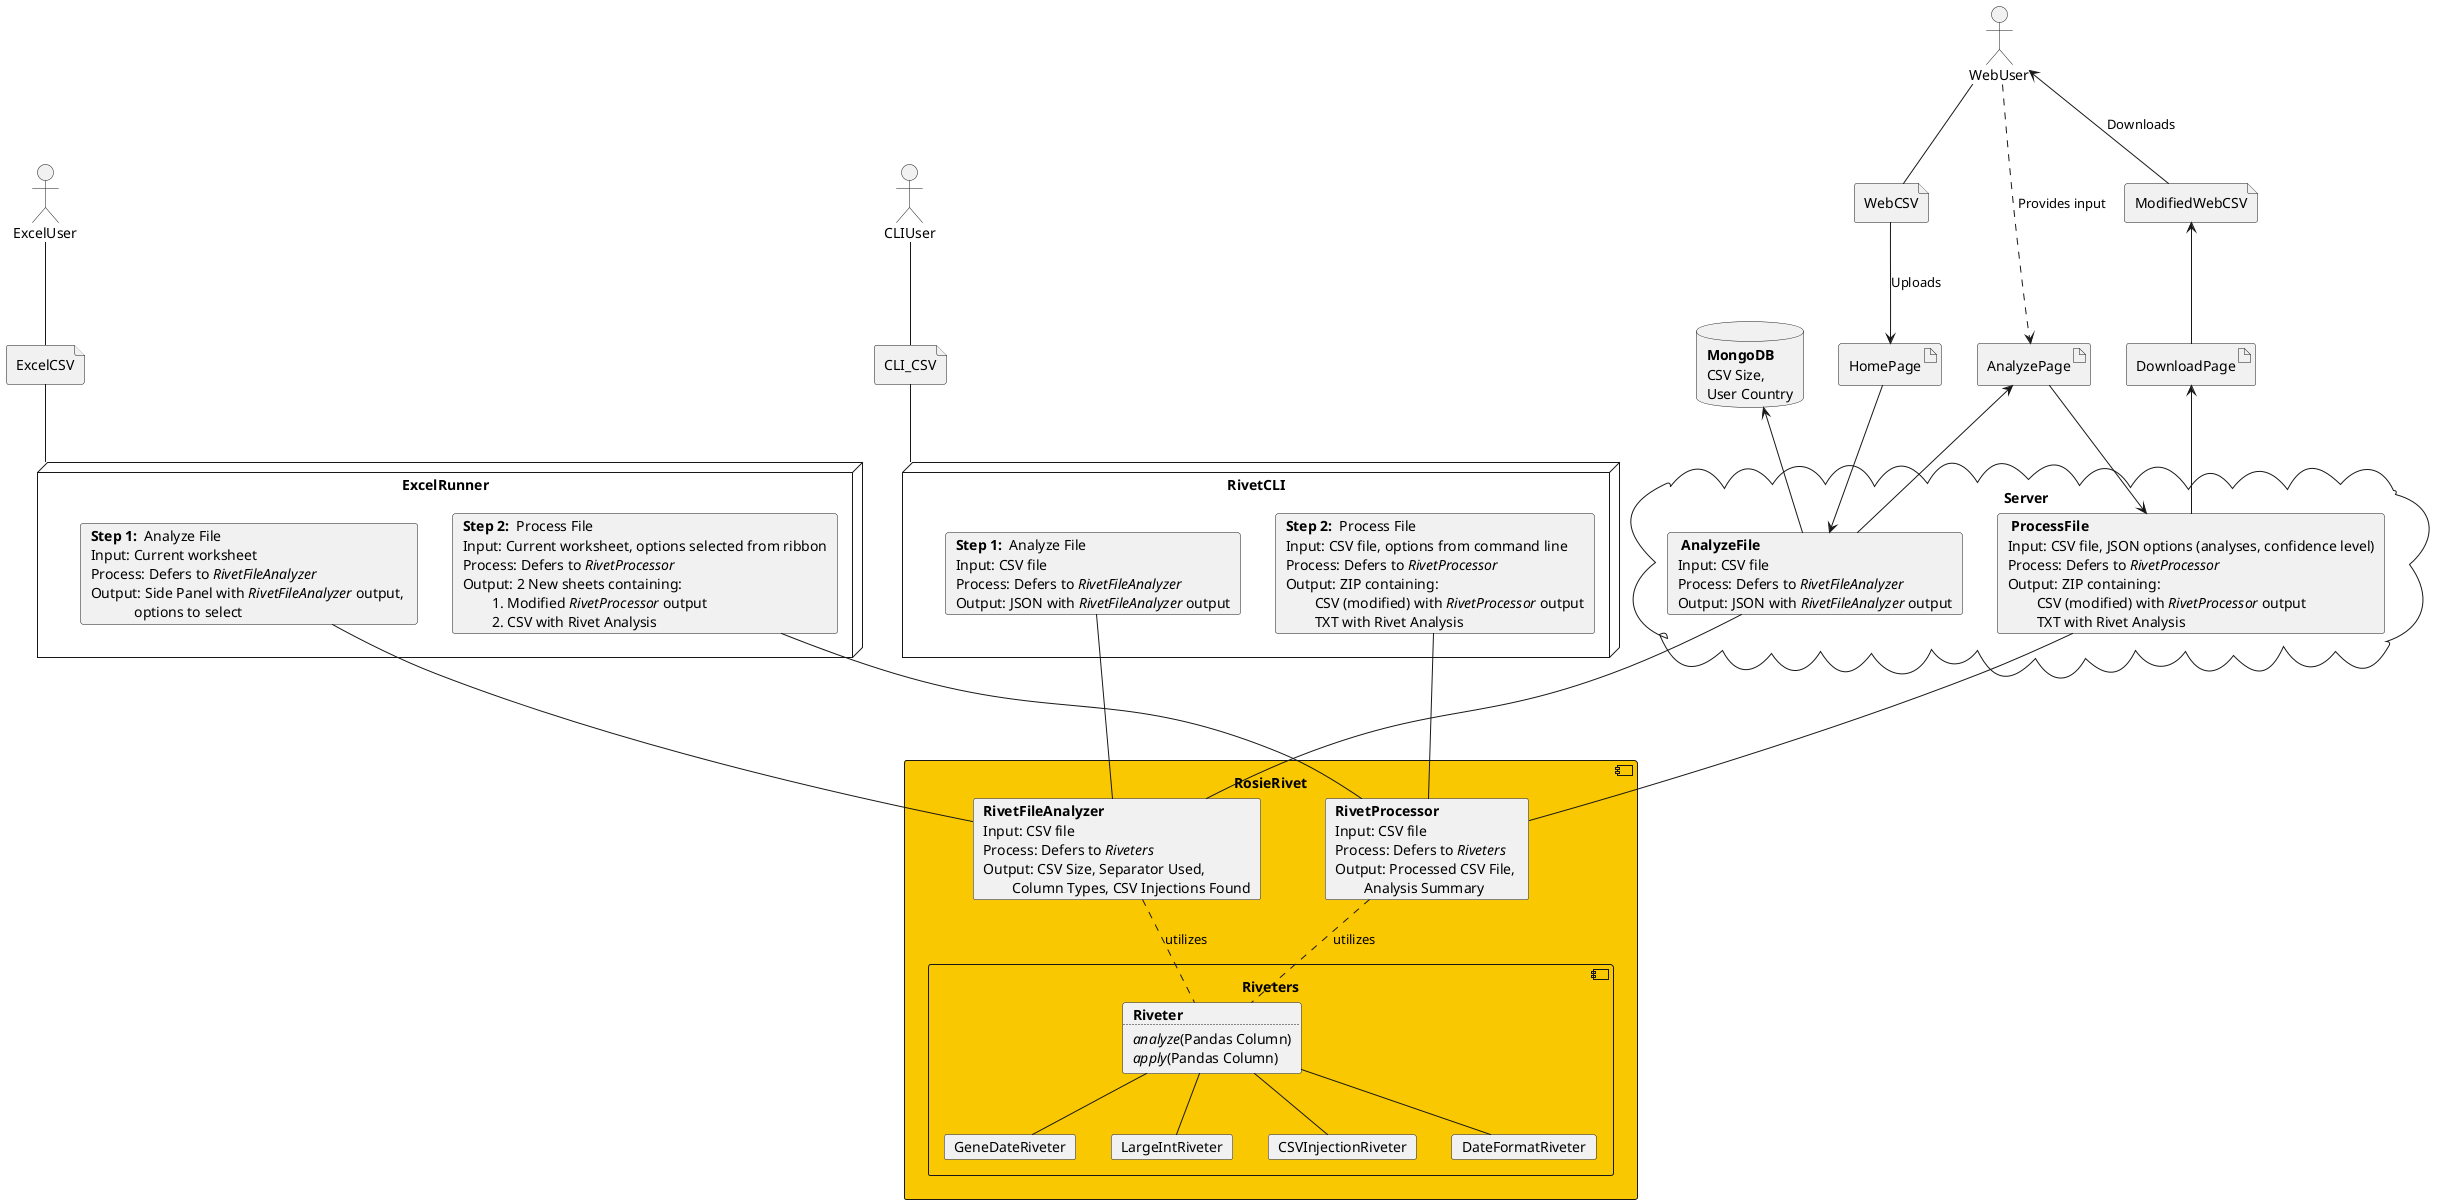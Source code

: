 @startuml
    'skinparam linetype polyline

    'Three users, order them
    actor WebUser 
    actor ExcelUser
    actor CLIUser

    ' Order the users (will be hidden)

    ' Web files and artifacts
    file WebCSV
    file ModifiedWebCSV
    artifact HomePage
    artifact AnalyzePage
    artifact DownloadPage

    ' CLI files and artifacts
    file CLI_CSV
    

    ' Excel Files and artifacts
    file ExcelCSV

    'Three interfaces to run
    cloud Server {
        card AnalyzeFile [
            <b> AnalyzeFile </b>
            Input: CSV file
            Process: Defers to <i>RivetFileAnalyzer</i>
            Output: JSON with <i>RivetFileAnalyzer</i> output
        ]
        card ProcessFile [
            <b> ProcessFile </b>
            Input: CSV file, JSON options (analyses, confidence level)
            Process: Defers to <i>RivetProcessor</i>
            Output: ZIP containing:
                    CSV (modified) with <i>RivetProcessor</i> output
                    TXT with Rivet Analysis
        ]
    }

    node ExcelRunner {
        card Step1ER [
            <b>Step 1: </b> Analyze File
            Input: Current worksheet
            Process: Defers to <i>RivetFileAnalyzer</i>
            Output: Side Panel with <i>RivetFileAnalyzer</i> output, 
                        options to select
        ]
        card Step2ER [
            <b>Step 2: </b> Process File
            Input: Current worksheet, options selected from ribbon
            Process: Defers to <i>RivetProcessor</i>
            Output: 2 New sheets containing:
                    1. Modified <i>RivetProcessor</i> output
                    2. CSV with Rivet Analysis
        ]
        
        
    }

    node RivetCLI {
        card Step1CLI [
            <b>Step 1: </b> Analyze File
            Input: CSV file
            Process: Defers to <i>RivetFileAnalyzer</i>
            Output: JSON with <i>RivetFileAnalyzer</i> output
        ]
        card Step2CLI [
            <b>Step 2: </b> Process File
            Input: CSV file, options from command line
            Process: Defers to <i>RivetProcessor</i>
            Output: ZIP containing:
                    CSV (modified) with <i>RivetProcessor</i> output
                    TXT with Rivet Analysis
        ]
        
    }
    component RosieRivet #FAC800 {
        card RivetFileAnalyzer [
            <b>RivetFileAnalyzer</b>
            Input: CSV file
            Process: Defers to <i>Riveters</i>
            Output: CSV Size, Separator Used, 
                    Column Types, CSV Injections Found
        ]
        card RivetProcessor [
            <b>RivetProcessor</b>
            Input: CSV file
            Process: Defers to <i>Riveters</i>
            Output: Processed CSV File, 
                    Analysis Summary
        ]
        'within riveters, have Apply AND Analyze functions
        component Riveters {
            card Riveter [
                <b>Riveter</b>
                ..
                <i>analyze</i>(Pandas Column)
                <i>apply</i>(Pandas Column)
            ]
            card GeneDateRiveter
            card LargeIntRiveter
            card CSVInjectionRiveter
            card DateFormatRiveter

            Riveter -- GeneDateRiveter
            Riveter -- LargeIntRiveter
            Riveter -- CSVInjectionRiveter
            Riveter -- DateFormatRiveter
        }
        RivetFileAnalyzer .. Riveter : utilizes
        RivetProcessor .. Riveter : utilizes
        
    }

    database MongoDB [
        <b>MongoDB</b>
        CSV Size,
        User Country
    ]

    'USERS 
    WebUser -- WebCSV
    ExcelUser -- ExcelCSV 
    CLIUser -- CLI_CSV
    ' WEB INTERFACE FLOW
    MongoDB <-- AnalyzeFile

    
    WebCSV --> HomePage : Uploads
    AnalyzeFile <-- HomePage
    
    AnalyzeFile --- RivetFileAnalyzer
    Step1ER --- RivetFileAnalyzer
    Step1CLI --- RivetFileAnalyzer

    AnalyzePage <-- AnalyzeFile
    WebUser ..> AnalyzePage : Provides input
    AnalyzePage --> ProcessFile
    
    
    DownloadPage <-- ProcessFile
    ProcessFile --- RivetProcessor
    Step2ER --- RivetProcessor
    Step2CLI --- RivetProcessor


    ModifiedWebCSV <-- DownloadPage
    WebUser <-- ModifiedWebCSV : Downloads

    'FORMATTING FOR WEBUSER TO BE HAPPY
    MongoDB -[hidden] HomePage
    HomePage -[hidden] AnalyzePage
    AnalyzePage -[hidden] DownloadPage


    ExcelCSV -- ExcelRunner
    
    CLI_CSV -- RivetCLI

    

@enduml